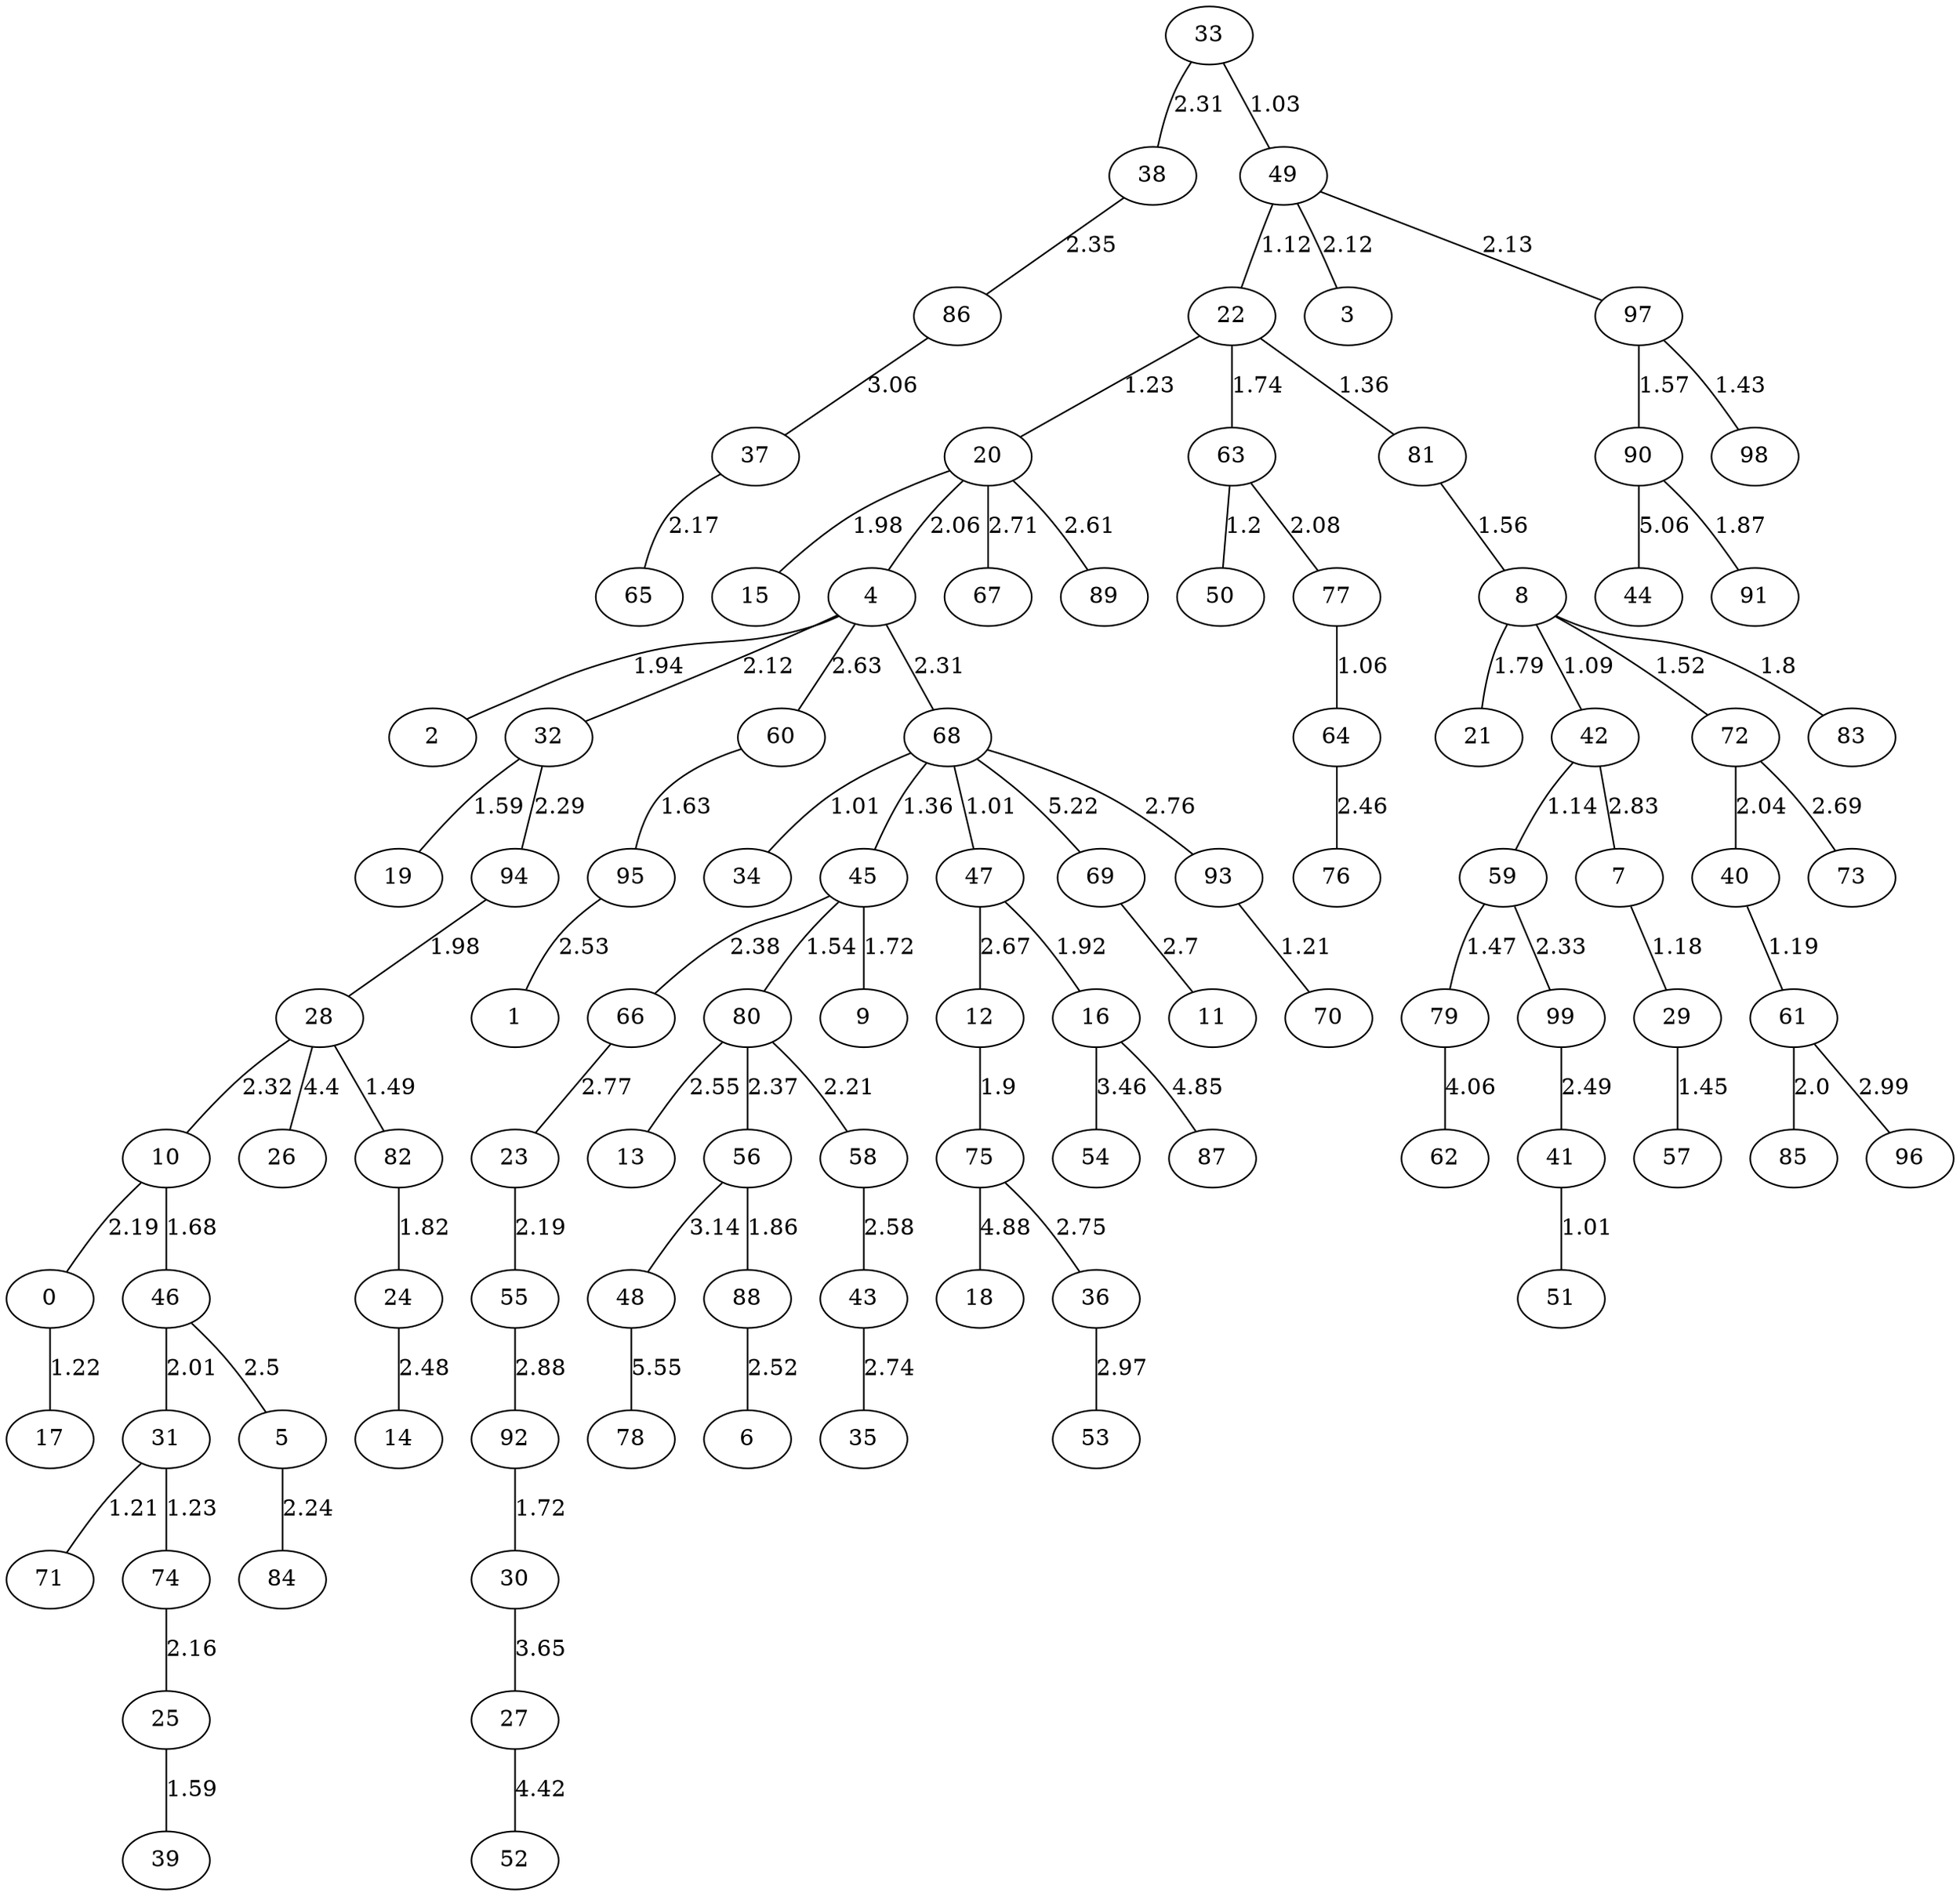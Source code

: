 graph G {
  "0";
  "1";
  "10";
  "11";
  "12";
  "13";
  "14";
  "15";
  "16";
  "17";
  "18";
  "19";
  "2";
  "20";
  "21";
  "22";
  "23";
  "24";
  "25";
  "26";
  "27";
  "28";
  "29";
  "3";
  "30";
  "31";
  "32";
  "33";
  "34";
  "35";
  "36";
  "37";
  "38";
  "39";
  "4";
  "40";
  "41";
  "42";
  "43";
  "44";
  "45";
  "46";
  "47";
  "48";
  "49";
  "5";
  "50";
  "51";
  "52";
  "53";
  "54";
  "55";
  "56";
  "57";
  "58";
  "59";
  "6";
  "60";
  "61";
  "62";
  "63";
  "64";
  "65";
  "66";
  "67";
  "68";
  "69";
  "7";
  "70";
  "71";
  "72";
  "73";
  "74";
  "75";
  "76";
  "77";
  "78";
  "79";
  "8";
  "80";
  "81";
  "82";
  "83";
  "84";
  "85";
  "86";
  "87";
  "88";
  "89";
  "9";
  "90";
  "91";
  "92";
  "93";
  "94";
  "95";
  "96";
  "97";
  "98";
  "99";
  "33" -- "49" [label="1.03"];
  "49" -- "22" [label="1.12"];
  "22" -- "20" [label="1.23"];
  "22" -- "81" [label="1.36"];
  "81" -- "8" [label="1.56"];
  "8" -- "42" [label="1.09"];
  "42" -- "59" [label="1.14"];
  "59" -- "79" [label="1.47"];
  "8" -- "72" [label="1.52"];
  "22" -- "63" [label="1.74"];
  "63" -- "50" [label="1.2"];
  "8" -- "21" [label="1.79"];
  "8" -- "83" [label="1.8"];
  "20" -- "15" [label="1.98"];
  "72" -- "40" [label="2.04"];
  "40" -- "61" [label="1.19"];
  "61" -- "85" [label="2.0"];
  "20" -- "4" [label="2.06"];
  "4" -- "2" [label="1.94"];
  "63" -- "77" [label="2.08"];
  "77" -- "64" [label="1.06"];
  "4" -- "32" [label="2.12"];
  "32" -- "19" [label="1.59"];
  "49" -- "3" [label="2.12"];
  "49" -- "97" [label="2.13"];
  "97" -- "98" [label="1.43"];
  "97" -- "90" [label="1.57"];
  "90" -- "91" [label="1.87"];
  "32" -- "94" [label="2.29"];
  "94" -- "28" [label="1.98"];
  "28" -- "82" [label="1.49"];
  "82" -- "24" [label="1.82"];
  "33" -- "38" [label="2.31"];
  "4" -- "68" [label="2.31"];
  "68" -- "34" [label="1.01"];
  "68" -- "47" [label="1.01"];
  "68" -- "45" [label="1.36"];
  "45" -- "80" [label="1.54"];
  "45" -- "9" [label="1.72"];
  "47" -- "16" [label="1.92"];
  "80" -- "58" [label="2.21"];
  "28" -- "10" [label="2.32"];
  "10" -- "46" [label="1.68"];
  "46" -- "31" [label="2.01"];
  "31" -- "71" [label="1.21"];
  "31" -- "74" [label="1.23"];
  "74" -- "25" [label="2.16"];
  "25" -- "39" [label="1.59"];
  "10" -- "0" [label="2.19"];
  "0" -- "17" [label="1.22"];
  "59" -- "99" [label="2.33"];
  "38" -- "86" [label="2.35"];
  "80" -- "56" [label="2.37"];
  "56" -- "88" [label="1.86"];
  "45" -- "66" [label="2.38"];
  "64" -- "76" [label="2.46"];
  "24" -- "14" [label="2.48"];
  "99" -- "41" [label="2.49"];
  "41" -- "51" [label="1.01"];
  "46" -- "5" [label="2.5"];
  "5" -- "84" [label="2.24"];
  "88" -- "6" [label="2.52"];
  "80" -- "13" [label="2.55"];
  "58" -- "43" [label="2.58"];
  "20" -- "89" [label="2.61"];
  "4" -- "60" [label="2.63"];
  "60" -- "95" [label="1.63"];
  "95" -- "1" [label="2.53"];
  "47" -- "12" [label="2.67"];
  "12" -- "75" [label="1.9"];
  "72" -- "73" [label="2.69"];
  "20" -- "67" [label="2.71"];
  "43" -- "35" [label="2.74"];
  "75" -- "36" [label="2.75"];
  "68" -- "93" [label="2.76"];
  "93" -- "70" [label="1.21"];
  "66" -- "23" [label="2.77"];
  "23" -- "55" [label="2.19"];
  "42" -- "7" [label="2.83"];
  "7" -- "29" [label="1.18"];
  "29" -- "57" [label="1.45"];
  "55" -- "92" [label="2.88"];
  "92" -- "30" [label="1.72"];
  "36" -- "53" [label="2.97"];
  "61" -- "96" [label="2.99"];
  "86" -- "37" [label="3.06"];
  "37" -- "65" [label="2.17"];
  "56" -- "48" [label="3.14"];
  "16" -- "54" [label="3.46"];
  "30" -- "27" [label="3.65"];
  "79" -- "62" [label="4.06"];
  "28" -- "26" [label="4.4"];
  "27" -- "52" [label="4.42"];
  "16" -- "87" [label="4.85"];
  "75" -- "18" [label="4.88"];
  "90" -- "44" [label="5.06"];
  "68" -- "69" [label="5.22"];
  "69" -- "11" [label="2.7"];
  "48" -- "78" [label="5.55"];
}
